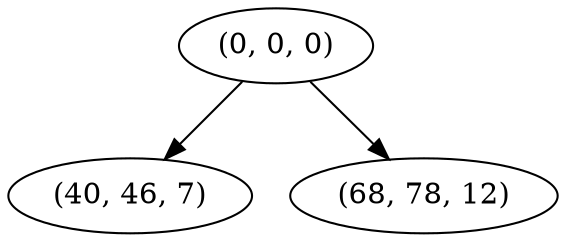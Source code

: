 digraph tree {
    "(0, 0, 0)";
    "(40, 46, 7)";
    "(68, 78, 12)";
    "(0, 0, 0)" -> "(40, 46, 7)";
    "(0, 0, 0)" -> "(68, 78, 12)";
}
